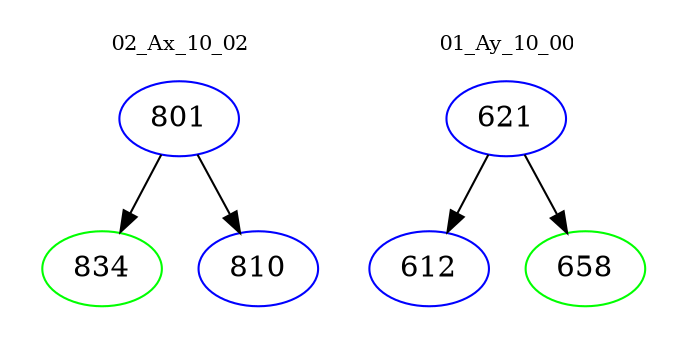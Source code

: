 digraph{
subgraph cluster_0 {
color = white
label = "02_Ax_10_02";
fontsize=10;
T0_801 [label="801", color="blue"]
T0_801 -> T0_834 [color="black"]
T0_834 [label="834", color="green"]
T0_801 -> T0_810 [color="black"]
T0_810 [label="810", color="blue"]
}
subgraph cluster_1 {
color = white
label = "01_Ay_10_00";
fontsize=10;
T1_621 [label="621", color="blue"]
T1_621 -> T1_612 [color="black"]
T1_612 [label="612", color="blue"]
T1_621 -> T1_658 [color="black"]
T1_658 [label="658", color="green"]
}
}
